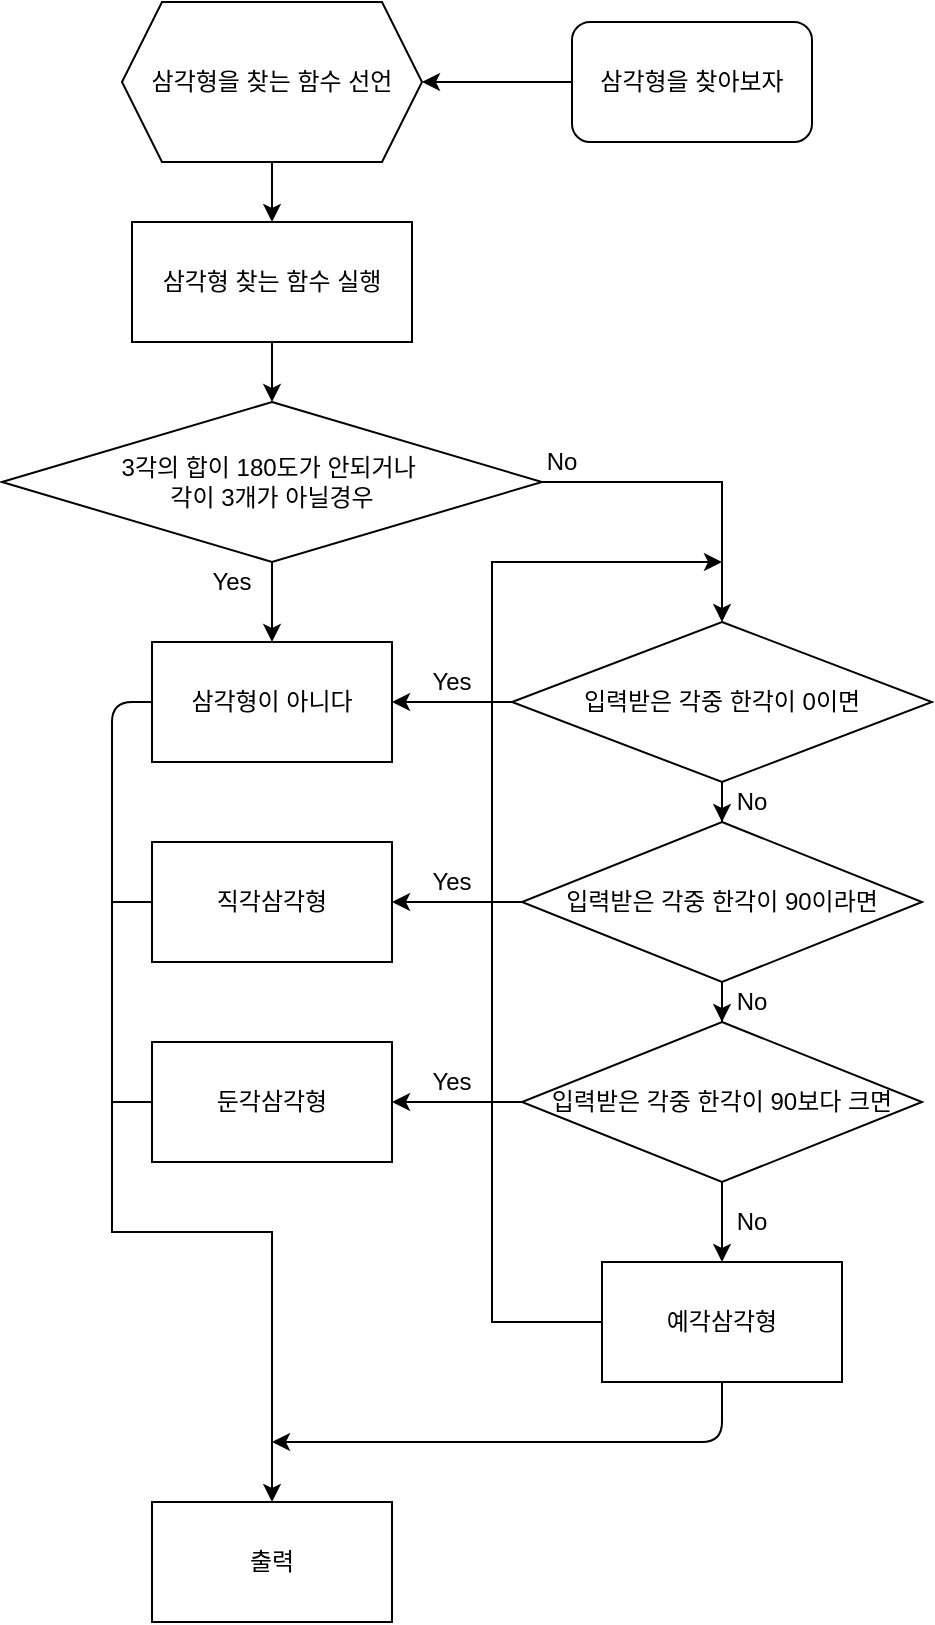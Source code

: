 <mxfile version="14.5.1" type="github">
  <diagram id="kf5aHAzyvNa2sSuEEIx4" name="Page-1">
    <mxGraphModel dx="648" dy="832" grid="1" gridSize="10" guides="1" tooltips="1" connect="1" arrows="1" fold="1" page="1" pageScale="1" pageWidth="827" pageHeight="1169" math="0" shadow="0">
      <root>
        <mxCell id="0" />
        <mxCell id="1" parent="0" />
        <mxCell id="fcrL0eELQgtb8z8LIqKy-51" value="" style="edgeStyle=orthogonalEdgeStyle;rounded=0;orthogonalLoop=1;jettySize=auto;html=1;" edge="1" parent="1" source="fcrL0eELQgtb8z8LIqKy-2" target="fcrL0eELQgtb8z8LIqKy-3">
          <mxGeometry relative="1" as="geometry" />
        </mxCell>
        <mxCell id="fcrL0eELQgtb8z8LIqKy-2" value="삼각형을 찾아보자" style="rounded=1;whiteSpace=wrap;html=1;" vertex="1" parent="1">
          <mxGeometry x="430" y="120" width="120" height="60" as="geometry" />
        </mxCell>
        <mxCell id="fcrL0eELQgtb8z8LIqKy-53" style="edgeStyle=orthogonalEdgeStyle;rounded=0;orthogonalLoop=1;jettySize=auto;html=1;entryX=0.5;entryY=0;entryDx=0;entryDy=0;" edge="1" parent="1" source="fcrL0eELQgtb8z8LIqKy-3" target="fcrL0eELQgtb8z8LIqKy-5">
          <mxGeometry relative="1" as="geometry" />
        </mxCell>
        <mxCell id="fcrL0eELQgtb8z8LIqKy-3" value="삼각형을 찾는 함수 선언" style="shape=hexagon;perimeter=hexagonPerimeter2;whiteSpace=wrap;html=1;fixedSize=1;" vertex="1" parent="1">
          <mxGeometry x="205" y="110" width="150" height="80" as="geometry" />
        </mxCell>
        <mxCell id="fcrL0eELQgtb8z8LIqKy-54" value="" style="edgeStyle=orthogonalEdgeStyle;rounded=0;orthogonalLoop=1;jettySize=auto;html=1;" edge="1" parent="1" source="fcrL0eELQgtb8z8LIqKy-5" target="fcrL0eELQgtb8z8LIqKy-7">
          <mxGeometry relative="1" as="geometry" />
        </mxCell>
        <mxCell id="fcrL0eELQgtb8z8LIqKy-5" value="삼각형 찾는 함수 실행" style="rounded=0;whiteSpace=wrap;html=1;" vertex="1" parent="1">
          <mxGeometry x="210" y="220" width="140" height="60" as="geometry" />
        </mxCell>
        <mxCell id="fcrL0eELQgtb8z8LIqKy-48" value="" style="edgeStyle=orthogonalEdgeStyle;rounded=0;orthogonalLoop=1;jettySize=auto;html=1;" edge="1" parent="1" source="fcrL0eELQgtb8z8LIqKy-7" target="fcrL0eELQgtb8z8LIqKy-45">
          <mxGeometry relative="1" as="geometry" />
        </mxCell>
        <mxCell id="fcrL0eELQgtb8z8LIqKy-55" style="edgeStyle=orthogonalEdgeStyle;rounded=0;orthogonalLoop=1;jettySize=auto;html=1;exitX=1;exitY=0.5;exitDx=0;exitDy=0;" edge="1" parent="1" source="fcrL0eELQgtb8z8LIqKy-7" target="fcrL0eELQgtb8z8LIqKy-9">
          <mxGeometry relative="1" as="geometry" />
        </mxCell>
        <mxCell id="fcrL0eELQgtb8z8LIqKy-7" value="3각의 합이 180도가 안되거나&amp;nbsp;&lt;br&gt;각이 3개가 아닐경우" style="rhombus;whiteSpace=wrap;html=1;" vertex="1" parent="1">
          <mxGeometry x="145" y="310" width="270" height="80" as="geometry" />
        </mxCell>
        <mxCell id="fcrL0eELQgtb8z8LIqKy-46" value="" style="edgeStyle=orthogonalEdgeStyle;rounded=0;orthogonalLoop=1;jettySize=auto;html=1;" edge="1" parent="1" source="fcrL0eELQgtb8z8LIqKy-9" target="fcrL0eELQgtb8z8LIqKy-45">
          <mxGeometry relative="1" as="geometry">
            <Array as="points">
              <mxPoint x="360" y="460" />
              <mxPoint x="360" y="460" />
            </Array>
          </mxGeometry>
        </mxCell>
        <mxCell id="fcrL0eELQgtb8z8LIqKy-57" style="edgeStyle=orthogonalEdgeStyle;rounded=0;orthogonalLoop=1;jettySize=auto;html=1;entryX=0.5;entryY=0;entryDx=0;entryDy=0;" edge="1" parent="1" source="fcrL0eELQgtb8z8LIqKy-9" target="fcrL0eELQgtb8z8LIqKy-12">
          <mxGeometry relative="1" as="geometry" />
        </mxCell>
        <mxCell id="fcrL0eELQgtb8z8LIqKy-9" value="입력받은 각중 한각이 0이면" style="rhombus;whiteSpace=wrap;html=1;" vertex="1" parent="1">
          <mxGeometry x="400" y="420" width="210" height="80" as="geometry" />
        </mxCell>
        <mxCell id="fcrL0eELQgtb8z8LIqKy-59" style="edgeStyle=orthogonalEdgeStyle;rounded=0;orthogonalLoop=1;jettySize=auto;html=1;entryX=0.5;entryY=0;entryDx=0;entryDy=0;" edge="1" parent="1" source="fcrL0eELQgtb8z8LIqKy-12" target="fcrL0eELQgtb8z8LIqKy-14">
          <mxGeometry relative="1" as="geometry" />
        </mxCell>
        <mxCell id="fcrL0eELQgtb8z8LIqKy-63" value="" style="edgeStyle=orthogonalEdgeStyle;rounded=0;orthogonalLoop=1;jettySize=auto;html=1;" edge="1" parent="1" source="fcrL0eELQgtb8z8LIqKy-12" target="fcrL0eELQgtb8z8LIqKy-16">
          <mxGeometry relative="1" as="geometry" />
        </mxCell>
        <mxCell id="fcrL0eELQgtb8z8LIqKy-12" value="입력받은 각중 한각이 90이라면" style="rhombus;whiteSpace=wrap;html=1;" vertex="1" parent="1">
          <mxGeometry x="405" y="520" width="200" height="80" as="geometry" />
        </mxCell>
        <mxCell id="fcrL0eELQgtb8z8LIqKy-61" value="" style="edgeStyle=orthogonalEdgeStyle;rounded=0;orthogonalLoop=1;jettySize=auto;html=1;" edge="1" parent="1" source="fcrL0eELQgtb8z8LIqKy-14" target="fcrL0eELQgtb8z8LIqKy-18">
          <mxGeometry relative="1" as="geometry" />
        </mxCell>
        <mxCell id="fcrL0eELQgtb8z8LIqKy-62" value="" style="edgeStyle=orthogonalEdgeStyle;rounded=0;orthogonalLoop=1;jettySize=auto;html=1;" edge="1" parent="1" source="fcrL0eELQgtb8z8LIqKy-14" target="fcrL0eELQgtb8z8LIqKy-17">
          <mxGeometry relative="1" as="geometry" />
        </mxCell>
        <mxCell id="fcrL0eELQgtb8z8LIqKy-14" value="입력받은 각중 한각이 90보다 크면" style="rhombus;whiteSpace=wrap;html=1;" vertex="1" parent="1">
          <mxGeometry x="405" y="620" width="200" height="80" as="geometry" />
        </mxCell>
        <mxCell id="fcrL0eELQgtb8z8LIqKy-72" style="edgeStyle=orthogonalEdgeStyle;rounded=0;orthogonalLoop=1;jettySize=auto;html=1;exitX=0;exitY=0.5;exitDx=0;exitDy=0;" edge="1" parent="1" source="fcrL0eELQgtb8z8LIqKy-16" target="fcrL0eELQgtb8z8LIqKy-69">
          <mxGeometry relative="1" as="geometry" />
        </mxCell>
        <mxCell id="fcrL0eELQgtb8z8LIqKy-16" value="직각삼각형" style="rounded=0;whiteSpace=wrap;html=1;" vertex="1" parent="1">
          <mxGeometry x="220" y="530" width="120" height="60" as="geometry" />
        </mxCell>
        <mxCell id="fcrL0eELQgtb8z8LIqKy-17" value="둔각삼각형" style="rounded=0;whiteSpace=wrap;html=1;" vertex="1" parent="1">
          <mxGeometry x="220" y="630" width="120" height="60" as="geometry" />
        </mxCell>
        <mxCell id="fcrL0eELQgtb8z8LIqKy-68" style="edgeStyle=orthogonalEdgeStyle;rounded=0;orthogonalLoop=1;jettySize=auto;html=1;" edge="1" parent="1" source="fcrL0eELQgtb8z8LIqKy-18">
          <mxGeometry relative="1" as="geometry">
            <mxPoint x="505" y="390" as="targetPoint" />
            <Array as="points">
              <mxPoint x="390" y="770" />
            </Array>
          </mxGeometry>
        </mxCell>
        <mxCell id="fcrL0eELQgtb8z8LIqKy-18" value="예각삼각형" style="rounded=0;whiteSpace=wrap;html=1;" vertex="1" parent="1">
          <mxGeometry x="445" y="740" width="120" height="60" as="geometry" />
        </mxCell>
        <mxCell id="fcrL0eELQgtb8z8LIqKy-45" value="삼각형이 아니다" style="rounded=0;whiteSpace=wrap;html=1;" vertex="1" parent="1">
          <mxGeometry x="220" y="430" width="120" height="60" as="geometry" />
        </mxCell>
        <mxCell id="fcrL0eELQgtb8z8LIqKy-69" value="출력" style="rounded=0;whiteSpace=wrap;html=1;" vertex="1" parent="1">
          <mxGeometry x="220" y="860" width="120" height="60" as="geometry" />
        </mxCell>
        <mxCell id="fcrL0eELQgtb8z8LIqKy-74" value="" style="endArrow=none;html=1;exitX=0;exitY=0.5;exitDx=0;exitDy=0;" edge="1" parent="1" source="fcrL0eELQgtb8z8LIqKy-45">
          <mxGeometry width="50" height="50" relative="1" as="geometry">
            <mxPoint x="340" y="710" as="sourcePoint" />
            <mxPoint x="200" y="560" as="targetPoint" />
            <Array as="points">
              <mxPoint x="200" y="460" />
            </Array>
          </mxGeometry>
        </mxCell>
        <mxCell id="fcrL0eELQgtb8z8LIqKy-76" value="" style="endArrow=none;html=1;exitX=0;exitY=0.5;exitDx=0;exitDy=0;" edge="1" parent="1" source="fcrL0eELQgtb8z8LIqKy-17">
          <mxGeometry width="50" height="50" relative="1" as="geometry">
            <mxPoint x="340" y="470" as="sourcePoint" />
            <mxPoint x="200" y="660" as="targetPoint" />
          </mxGeometry>
        </mxCell>
        <mxCell id="fcrL0eELQgtb8z8LIqKy-79" value="" style="endArrow=classic;html=1;exitX=0.5;exitY=1;exitDx=0;exitDy=0;" edge="1" parent="1" source="fcrL0eELQgtb8z8LIqKy-18">
          <mxGeometry width="50" height="50" relative="1" as="geometry">
            <mxPoint x="340" y="820" as="sourcePoint" />
            <mxPoint x="280" y="830" as="targetPoint" />
            <Array as="points">
              <mxPoint x="505" y="830" />
            </Array>
          </mxGeometry>
        </mxCell>
        <mxCell id="fcrL0eELQgtb8z8LIqKy-83" value="Yes" style="text;html=1;strokeColor=none;fillColor=none;align=center;verticalAlign=middle;whiteSpace=wrap;rounded=0;" vertex="1" parent="1">
          <mxGeometry x="240" y="390" width="40" height="20" as="geometry" />
        </mxCell>
        <mxCell id="fcrL0eELQgtb8z8LIqKy-84" value="No" style="text;html=1;strokeColor=none;fillColor=none;align=center;verticalAlign=middle;whiteSpace=wrap;rounded=0;" vertex="1" parent="1">
          <mxGeometry x="405" y="330" width="40" height="20" as="geometry" />
        </mxCell>
        <mxCell id="fcrL0eELQgtb8z8LIqKy-85" value="No" style="text;html=1;strokeColor=none;fillColor=none;align=center;verticalAlign=middle;whiteSpace=wrap;rounded=0;" vertex="1" parent="1">
          <mxGeometry x="500" y="500" width="40" height="20" as="geometry" />
        </mxCell>
        <mxCell id="fcrL0eELQgtb8z8LIqKy-86" value="No" style="text;html=1;strokeColor=none;fillColor=none;align=center;verticalAlign=middle;whiteSpace=wrap;rounded=0;" vertex="1" parent="1">
          <mxGeometry x="500" y="600" width="40" height="20" as="geometry" />
        </mxCell>
        <mxCell id="fcrL0eELQgtb8z8LIqKy-87" value="No" style="text;html=1;strokeColor=none;fillColor=none;align=center;verticalAlign=middle;whiteSpace=wrap;rounded=0;" vertex="1" parent="1">
          <mxGeometry x="500" y="710" width="40" height="20" as="geometry" />
        </mxCell>
        <mxCell id="fcrL0eELQgtb8z8LIqKy-88" value="Yes" style="text;html=1;strokeColor=none;fillColor=none;align=center;verticalAlign=middle;whiteSpace=wrap;rounded=0;" vertex="1" parent="1">
          <mxGeometry x="350" y="440" width="40" height="20" as="geometry" />
        </mxCell>
        <mxCell id="fcrL0eELQgtb8z8LIqKy-89" value="Yes" style="text;html=1;strokeColor=none;fillColor=none;align=center;verticalAlign=middle;whiteSpace=wrap;rounded=0;" vertex="1" parent="1">
          <mxGeometry x="350" y="540" width="40" height="20" as="geometry" />
        </mxCell>
        <mxCell id="fcrL0eELQgtb8z8LIqKy-90" value="Yes" style="text;html=1;strokeColor=none;fillColor=none;align=center;verticalAlign=middle;whiteSpace=wrap;rounded=0;" vertex="1" parent="1">
          <mxGeometry x="350" y="640" width="40" height="20" as="geometry" />
        </mxCell>
      </root>
    </mxGraphModel>
  </diagram>
</mxfile>
